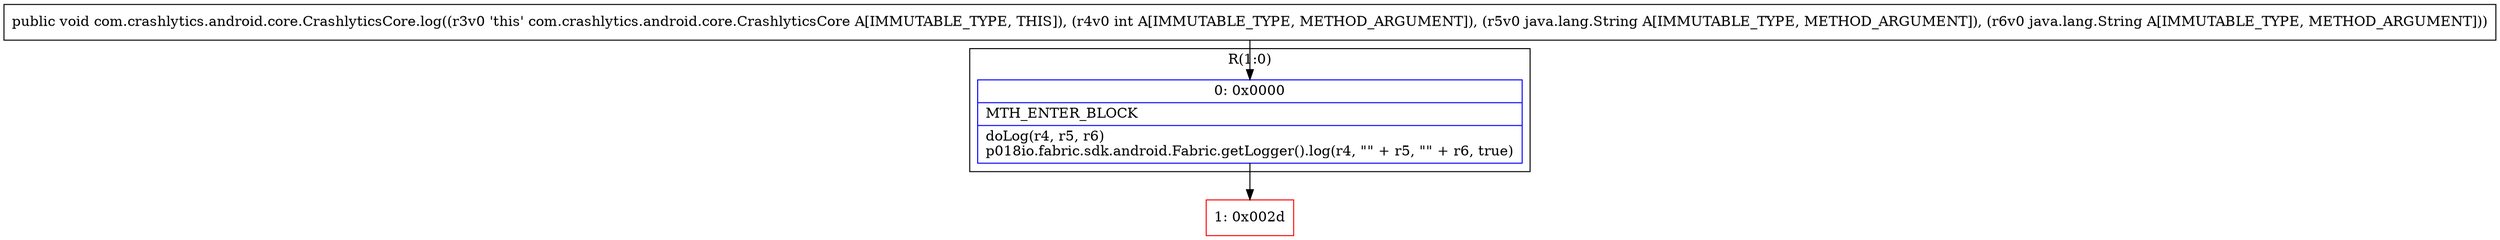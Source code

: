 digraph "CFG forcom.crashlytics.android.core.CrashlyticsCore.log(ILjava\/lang\/String;Ljava\/lang\/String;)V" {
subgraph cluster_Region_563206860 {
label = "R(1:0)";
node [shape=record,color=blue];
Node_0 [shape=record,label="{0\:\ 0x0000|MTH_ENTER_BLOCK\l|doLog(r4, r5, r6)\lp018io.fabric.sdk.android.Fabric.getLogger().log(r4, \"\" + r5, \"\" + r6, true)\l}"];
}
Node_1 [shape=record,color=red,label="{1\:\ 0x002d}"];
MethodNode[shape=record,label="{public void com.crashlytics.android.core.CrashlyticsCore.log((r3v0 'this' com.crashlytics.android.core.CrashlyticsCore A[IMMUTABLE_TYPE, THIS]), (r4v0 int A[IMMUTABLE_TYPE, METHOD_ARGUMENT]), (r5v0 java.lang.String A[IMMUTABLE_TYPE, METHOD_ARGUMENT]), (r6v0 java.lang.String A[IMMUTABLE_TYPE, METHOD_ARGUMENT])) }"];
MethodNode -> Node_0;
Node_0 -> Node_1;
}

